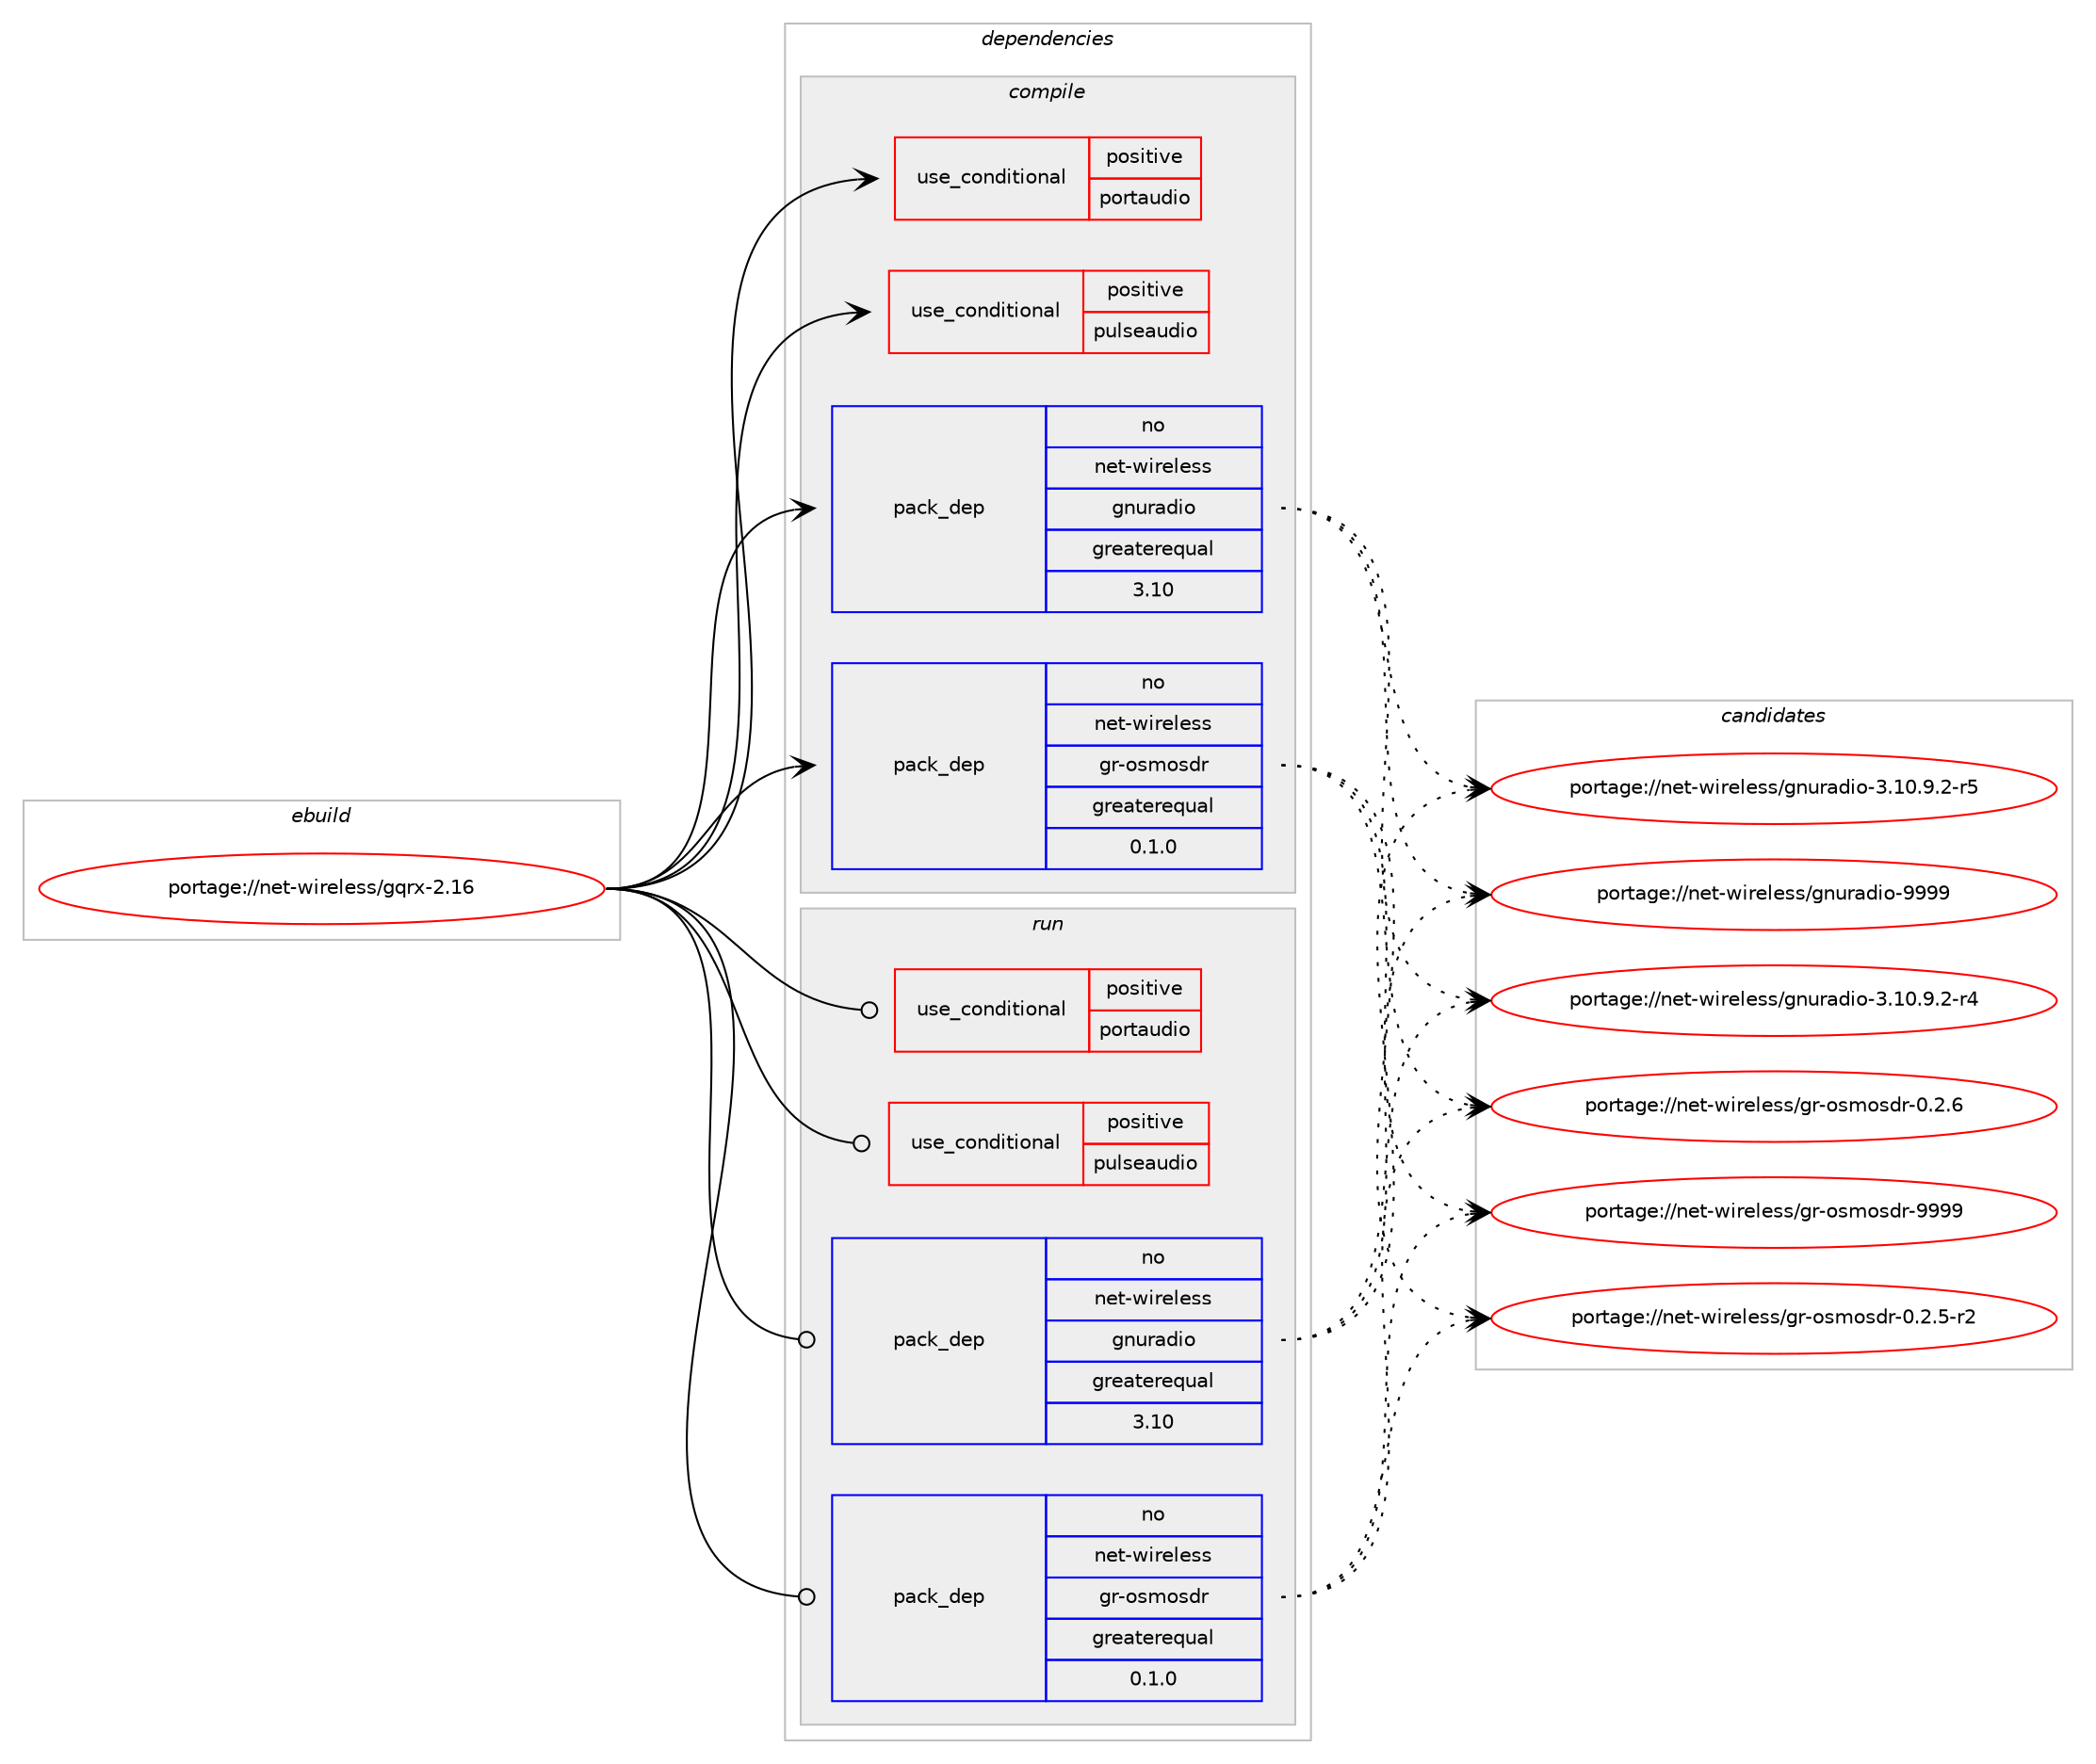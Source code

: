 digraph prolog {

# *************
# Graph options
# *************

newrank=true;
concentrate=true;
compound=true;
graph [rankdir=LR,fontname=Helvetica,fontsize=10,ranksep=1.5];#, ranksep=2.5, nodesep=0.2];
edge  [arrowhead=vee];
node  [fontname=Helvetica,fontsize=10];

# **********
# The ebuild
# **********

subgraph cluster_leftcol {
color=gray;
rank=same;
label=<<i>ebuild</i>>;
id [label="portage://net-wireless/gqrx-2.16", color=red, width=4, href="../net-wireless/gqrx-2.16.svg"];
}

# ****************
# The dependencies
# ****************

subgraph cluster_midcol {
color=gray;
label=<<i>dependencies</i>>;
subgraph cluster_compile {
fillcolor="#eeeeee";
style=filled;
label=<<i>compile</i>>;
subgraph cond100515 {
dependency196519 [label=<<TABLE BORDER="0" CELLBORDER="1" CELLSPACING="0" CELLPADDING="4"><TR><TD ROWSPAN="3" CELLPADDING="10">use_conditional</TD></TR><TR><TD>positive</TD></TR><TR><TD>portaudio</TD></TR></TABLE>>, shape=none, color=red];
# *** BEGIN UNKNOWN DEPENDENCY TYPE (TODO) ***
# dependency196519 -> package_dependency(portage://net-wireless/gqrx-2.16,install,no,media-libs,portaudio,none,[,,],any_same_slot,[])
# *** END UNKNOWN DEPENDENCY TYPE (TODO) ***

}
id:e -> dependency196519:w [weight=20,style="solid",arrowhead="vee"];
subgraph cond100516 {
dependency196520 [label=<<TABLE BORDER="0" CELLBORDER="1" CELLSPACING="0" CELLPADDING="4"><TR><TD ROWSPAN="3" CELLPADDING="10">use_conditional</TD></TR><TR><TD>positive</TD></TR><TR><TD>pulseaudio</TD></TR></TABLE>>, shape=none, color=red];
# *** BEGIN UNKNOWN DEPENDENCY TYPE (TODO) ***
# dependency196520 -> package_dependency(portage://net-wireless/gqrx-2.16,install,no,media-libs,libpulse,none,[,,],[],[])
# *** END UNKNOWN DEPENDENCY TYPE (TODO) ***

}
id:e -> dependency196520:w [weight=20,style="solid",arrowhead="vee"];
# *** BEGIN UNKNOWN DEPENDENCY TYPE (TODO) ***
# id -> package_dependency(portage://net-wireless/gqrx-2.16,install,no,dev-libs,boost,none,[,,],any_same_slot,[])
# *** END UNKNOWN DEPENDENCY TYPE (TODO) ***

# *** BEGIN UNKNOWN DEPENDENCY TYPE (TODO) ***
# id -> package_dependency(portage://net-wireless/gqrx-2.16,install,no,dev-libs,log4cpp,none,[,,],any_same_slot,[])
# *** END UNKNOWN DEPENDENCY TYPE (TODO) ***

# *** BEGIN UNKNOWN DEPENDENCY TYPE (TODO) ***
# id -> package_dependency(portage://net-wireless/gqrx-2.16,install,no,dev-qt,qtcore,none,[,,],[slot(5)],[])
# *** END UNKNOWN DEPENDENCY TYPE (TODO) ***

# *** BEGIN UNKNOWN DEPENDENCY TYPE (TODO) ***
# id -> package_dependency(portage://net-wireless/gqrx-2.16,install,no,dev-qt,qtgui,none,[,,],[slot(5)],[])
# *** END UNKNOWN DEPENDENCY TYPE (TODO) ***

# *** BEGIN UNKNOWN DEPENDENCY TYPE (TODO) ***
# id -> package_dependency(portage://net-wireless/gqrx-2.16,install,no,dev-qt,qtnetwork,none,[,,],[slot(5)],[])
# *** END UNKNOWN DEPENDENCY TYPE (TODO) ***

# *** BEGIN UNKNOWN DEPENDENCY TYPE (TODO) ***
# id -> package_dependency(portage://net-wireless/gqrx-2.16,install,no,dev-qt,qtsvg,none,[,,],[slot(5)],[])
# *** END UNKNOWN DEPENDENCY TYPE (TODO) ***

# *** BEGIN UNKNOWN DEPENDENCY TYPE (TODO) ***
# id -> package_dependency(portage://net-wireless/gqrx-2.16,install,no,dev-qt,qtwidgets,none,[,,],[slot(5)],[])
# *** END UNKNOWN DEPENDENCY TYPE (TODO) ***

subgraph pack93262 {
dependency196521 [label=<<TABLE BORDER="0" CELLBORDER="1" CELLSPACING="0" CELLPADDING="4" WIDTH="220"><TR><TD ROWSPAN="6" CELLPADDING="30">pack_dep</TD></TR><TR><TD WIDTH="110">no</TD></TR><TR><TD>net-wireless</TD></TR><TR><TD>gnuradio</TD></TR><TR><TD>greaterequal</TD></TR><TR><TD>3.10</TD></TR></TABLE>>, shape=none, color=blue];
}
id:e -> dependency196521:w [weight=20,style="solid",arrowhead="vee"];
subgraph pack93263 {
dependency196522 [label=<<TABLE BORDER="0" CELLBORDER="1" CELLSPACING="0" CELLPADDING="4" WIDTH="220"><TR><TD ROWSPAN="6" CELLPADDING="30">pack_dep</TD></TR><TR><TD WIDTH="110">no</TD></TR><TR><TD>net-wireless</TD></TR><TR><TD>gr-osmosdr</TD></TR><TR><TD>greaterequal</TD></TR><TR><TD>0.1.0</TD></TR></TABLE>>, shape=none, color=blue];
}
id:e -> dependency196522:w [weight=20,style="solid",arrowhead="vee"];
# *** BEGIN UNKNOWN DEPENDENCY TYPE (TODO) ***
# id -> package_dependency(portage://net-wireless/gqrx-2.16,install,no,sci-libs,volk,none,[,,],any_same_slot,[])
# *** END UNKNOWN DEPENDENCY TYPE (TODO) ***

}
subgraph cluster_compileandrun {
fillcolor="#eeeeee";
style=filled;
label=<<i>compile and run</i>>;
}
subgraph cluster_run {
fillcolor="#eeeeee";
style=filled;
label=<<i>run</i>>;
subgraph cond100517 {
dependency196523 [label=<<TABLE BORDER="0" CELLBORDER="1" CELLSPACING="0" CELLPADDING="4"><TR><TD ROWSPAN="3" CELLPADDING="10">use_conditional</TD></TR><TR><TD>positive</TD></TR><TR><TD>portaudio</TD></TR></TABLE>>, shape=none, color=red];
# *** BEGIN UNKNOWN DEPENDENCY TYPE (TODO) ***
# dependency196523 -> package_dependency(portage://net-wireless/gqrx-2.16,run,no,media-libs,portaudio,none,[,,],any_same_slot,[])
# *** END UNKNOWN DEPENDENCY TYPE (TODO) ***

}
id:e -> dependency196523:w [weight=20,style="solid",arrowhead="odot"];
subgraph cond100518 {
dependency196524 [label=<<TABLE BORDER="0" CELLBORDER="1" CELLSPACING="0" CELLPADDING="4"><TR><TD ROWSPAN="3" CELLPADDING="10">use_conditional</TD></TR><TR><TD>positive</TD></TR><TR><TD>pulseaudio</TD></TR></TABLE>>, shape=none, color=red];
# *** BEGIN UNKNOWN DEPENDENCY TYPE (TODO) ***
# dependency196524 -> package_dependency(portage://net-wireless/gqrx-2.16,run,no,media-libs,libpulse,none,[,,],[],[])
# *** END UNKNOWN DEPENDENCY TYPE (TODO) ***

}
id:e -> dependency196524:w [weight=20,style="solid",arrowhead="odot"];
# *** BEGIN UNKNOWN DEPENDENCY TYPE (TODO) ***
# id -> package_dependency(portage://net-wireless/gqrx-2.16,run,no,dev-qt,qtcore,none,[,,],[slot(5)],[])
# *** END UNKNOWN DEPENDENCY TYPE (TODO) ***

# *** BEGIN UNKNOWN DEPENDENCY TYPE (TODO) ***
# id -> package_dependency(portage://net-wireless/gqrx-2.16,run,no,dev-qt,qtgui,none,[,,],[slot(5)],[])
# *** END UNKNOWN DEPENDENCY TYPE (TODO) ***

# *** BEGIN UNKNOWN DEPENDENCY TYPE (TODO) ***
# id -> package_dependency(portage://net-wireless/gqrx-2.16,run,no,dev-qt,qtnetwork,none,[,,],[slot(5)],[])
# *** END UNKNOWN DEPENDENCY TYPE (TODO) ***

# *** BEGIN UNKNOWN DEPENDENCY TYPE (TODO) ***
# id -> package_dependency(portage://net-wireless/gqrx-2.16,run,no,dev-qt,qtsvg,none,[,,],[slot(5)],[])
# *** END UNKNOWN DEPENDENCY TYPE (TODO) ***

# *** BEGIN UNKNOWN DEPENDENCY TYPE (TODO) ***
# id -> package_dependency(portage://net-wireless/gqrx-2.16,run,no,dev-qt,qtwidgets,none,[,,],[slot(5)],[])
# *** END UNKNOWN DEPENDENCY TYPE (TODO) ***

subgraph pack93264 {
dependency196525 [label=<<TABLE BORDER="0" CELLBORDER="1" CELLSPACING="0" CELLPADDING="4" WIDTH="220"><TR><TD ROWSPAN="6" CELLPADDING="30">pack_dep</TD></TR><TR><TD WIDTH="110">no</TD></TR><TR><TD>net-wireless</TD></TR><TR><TD>gnuradio</TD></TR><TR><TD>greaterequal</TD></TR><TR><TD>3.10</TD></TR></TABLE>>, shape=none, color=blue];
}
id:e -> dependency196525:w [weight=20,style="solid",arrowhead="odot"];
subgraph pack93265 {
dependency196526 [label=<<TABLE BORDER="0" CELLBORDER="1" CELLSPACING="0" CELLPADDING="4" WIDTH="220"><TR><TD ROWSPAN="6" CELLPADDING="30">pack_dep</TD></TR><TR><TD WIDTH="110">no</TD></TR><TR><TD>net-wireless</TD></TR><TR><TD>gr-osmosdr</TD></TR><TR><TD>greaterequal</TD></TR><TR><TD>0.1.0</TD></TR></TABLE>>, shape=none, color=blue];
}
id:e -> dependency196526:w [weight=20,style="solid",arrowhead="odot"];
# *** BEGIN UNKNOWN DEPENDENCY TYPE (TODO) ***
# id -> package_dependency(portage://net-wireless/gqrx-2.16,run,no,sci-libs,volk,none,[,,],any_same_slot,[])
# *** END UNKNOWN DEPENDENCY TYPE (TODO) ***

}
}

# **************
# The candidates
# **************

subgraph cluster_choices {
rank=same;
color=gray;
label=<<i>candidates</i>>;

subgraph choice93262 {
color=black;
nodesep=1;
choice1101011164511910511410110810111511547103110117114971001051114551464948465746504511452 [label="portage://net-wireless/gnuradio-3.10.9.2-r4", color=red, width=4,href="../net-wireless/gnuradio-3.10.9.2-r4.svg"];
choice1101011164511910511410110810111511547103110117114971001051114551464948465746504511453 [label="portage://net-wireless/gnuradio-3.10.9.2-r5", color=red, width=4,href="../net-wireless/gnuradio-3.10.9.2-r5.svg"];
choice1101011164511910511410110810111511547103110117114971001051114557575757 [label="portage://net-wireless/gnuradio-9999", color=red, width=4,href="../net-wireless/gnuradio-9999.svg"];
dependency196521:e -> choice1101011164511910511410110810111511547103110117114971001051114551464948465746504511452:w [style=dotted,weight="100"];
dependency196521:e -> choice1101011164511910511410110810111511547103110117114971001051114551464948465746504511453:w [style=dotted,weight="100"];
dependency196521:e -> choice1101011164511910511410110810111511547103110117114971001051114557575757:w [style=dotted,weight="100"];
}
subgraph choice93263 {
color=black;
nodesep=1;
choice1101011164511910511410110810111511547103114451111151091111151001144548465046534511450 [label="portage://net-wireless/gr-osmosdr-0.2.5-r2", color=red, width=4,href="../net-wireless/gr-osmosdr-0.2.5-r2.svg"];
choice110101116451191051141011081011151154710311445111115109111115100114454846504654 [label="portage://net-wireless/gr-osmosdr-0.2.6", color=red, width=4,href="../net-wireless/gr-osmosdr-0.2.6.svg"];
choice1101011164511910511410110810111511547103114451111151091111151001144557575757 [label="portage://net-wireless/gr-osmosdr-9999", color=red, width=4,href="../net-wireless/gr-osmosdr-9999.svg"];
dependency196522:e -> choice1101011164511910511410110810111511547103114451111151091111151001144548465046534511450:w [style=dotted,weight="100"];
dependency196522:e -> choice110101116451191051141011081011151154710311445111115109111115100114454846504654:w [style=dotted,weight="100"];
dependency196522:e -> choice1101011164511910511410110810111511547103114451111151091111151001144557575757:w [style=dotted,weight="100"];
}
subgraph choice93264 {
color=black;
nodesep=1;
choice1101011164511910511410110810111511547103110117114971001051114551464948465746504511452 [label="portage://net-wireless/gnuradio-3.10.9.2-r4", color=red, width=4,href="../net-wireless/gnuradio-3.10.9.2-r4.svg"];
choice1101011164511910511410110810111511547103110117114971001051114551464948465746504511453 [label="portage://net-wireless/gnuradio-3.10.9.2-r5", color=red, width=4,href="../net-wireless/gnuradio-3.10.9.2-r5.svg"];
choice1101011164511910511410110810111511547103110117114971001051114557575757 [label="portage://net-wireless/gnuradio-9999", color=red, width=4,href="../net-wireless/gnuradio-9999.svg"];
dependency196525:e -> choice1101011164511910511410110810111511547103110117114971001051114551464948465746504511452:w [style=dotted,weight="100"];
dependency196525:e -> choice1101011164511910511410110810111511547103110117114971001051114551464948465746504511453:w [style=dotted,weight="100"];
dependency196525:e -> choice1101011164511910511410110810111511547103110117114971001051114557575757:w [style=dotted,weight="100"];
}
subgraph choice93265 {
color=black;
nodesep=1;
choice1101011164511910511410110810111511547103114451111151091111151001144548465046534511450 [label="portage://net-wireless/gr-osmosdr-0.2.5-r2", color=red, width=4,href="../net-wireless/gr-osmosdr-0.2.5-r2.svg"];
choice110101116451191051141011081011151154710311445111115109111115100114454846504654 [label="portage://net-wireless/gr-osmosdr-0.2.6", color=red, width=4,href="../net-wireless/gr-osmosdr-0.2.6.svg"];
choice1101011164511910511410110810111511547103114451111151091111151001144557575757 [label="portage://net-wireless/gr-osmosdr-9999", color=red, width=4,href="../net-wireless/gr-osmosdr-9999.svg"];
dependency196526:e -> choice1101011164511910511410110810111511547103114451111151091111151001144548465046534511450:w [style=dotted,weight="100"];
dependency196526:e -> choice110101116451191051141011081011151154710311445111115109111115100114454846504654:w [style=dotted,weight="100"];
dependency196526:e -> choice1101011164511910511410110810111511547103114451111151091111151001144557575757:w [style=dotted,weight="100"];
}
}

}
